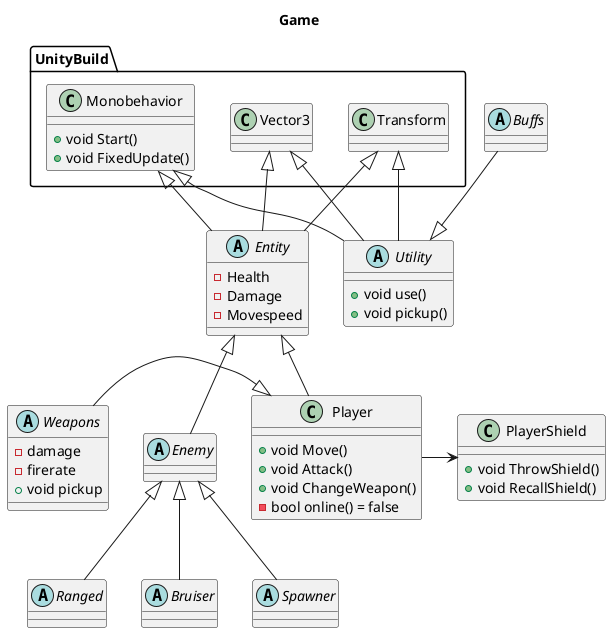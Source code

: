 @startuml classdiagram

Title Game
namespace UnityBuild{
class Monobehavior{
+void Start()
+void FixedUpdate()
}
class Vector3{

}
class Transform{

}
}

abstract class Utility{
+ void use()
+ void pickup()
}

class Player{

+ void Move()
+ void Attack()
+ void ChangeWeapon()
- bool online() = false
}

abstract class Entity{
- Health
- Damage
- Movespeed

}
abstract class Enemy{

}
abstract class Ranged{

}
abstract class Bruiser{

}
abstract class Spawner{

}

class PlayerShield{
+ void ThrowShield()
+ void RecallShield()
}

abstract class Weapons{
- damage
- firerate
+ void pickup
}

abstract class Buffs{

}


Enemy -up-|> Entity
Player -up-|> Entity 
Enemy <|-- Ranged
Enemy <|-- Bruiser
Enemy <|-- Spawner 
Entity -up-|> UnityBuild.Monobehavior
Entity -up-|> UnityBuild.Vector3
Entity -up-|> UnityBuild.Transform
Utility -up-|> UnityBuild.Monobehavior
Utility -up-|> UnityBuild.Vector3
Utility -up-|> UnityBuild.Transform
Player -> PlayerShield
Weapons -|> Player
Buffs --|> Utility
@enduml